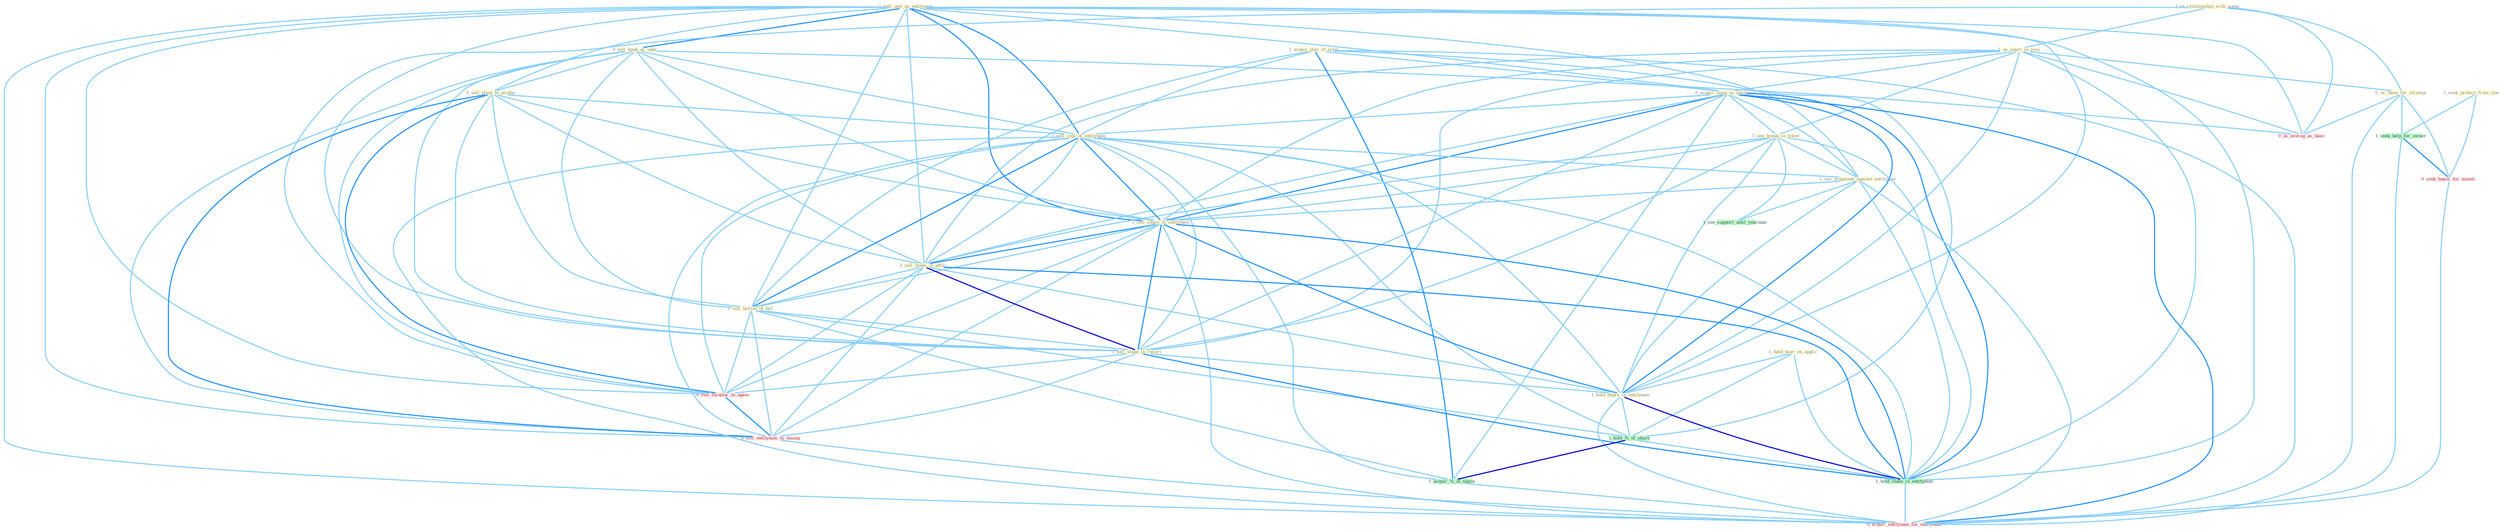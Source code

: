 Graph G{ 
    node
    [shape=polygon,style=filled,width=.5,height=.06,color="#BDFCC9",fixedsize=true,fontsize=4,
    fontcolor="#2f4f4f"];
    {node
    [color="#ffffe0", fontcolor="#8b7d6b"] "1_sell_unit_as_entitynam " "0_sell_bank_as_oper " "1_us_relationship_with_agenc " "1_us_spurt_in_issu " "0_sell_plant_to_produc " "1_acquir_piec_of_estat " "0_acquir_imag_in_entitynam " "0_us_them_for_strategi " "1_see_break_in_trend " "1_sell_copi_of_entitynam " "1_see_argument_against_entitynam " "1_sell_share_in_entitynam " "1_sell_stake_in_affili " "1_hold_hear_on_applic " "1_seek_protect_from_lawsuit " "1_sell_billion_of_bill " "1_sell_stake_in_resort " "1_hold_degre_in_entitynam "}
{node [color="#fff0f5", fontcolor="#b22222"] "0_seek_buyer_for_month " "0_sell_furnitur_to_agenc " "0_us_averag_as_base " "0_sell_entitynam_to_manag " "0_acquir_entitynam_for_entitynam "}
edge [color="#B0E2FF"];

	"1_sell_unit_as_entitynam " -- "0_sell_bank_as_oper " [w="2", color="#1e90ff" , len=0.8];
	"1_sell_unit_as_entitynam " -- "0_sell_plant_to_produc " [w="1", color="#87cefa" ];
	"1_sell_unit_as_entitynam " -- "0_acquir_imag_in_entitynam " [w="1", color="#87cefa" ];
	"1_sell_unit_as_entitynam " -- "1_sell_copi_of_entitynam " [w="2", color="#1e90ff" , len=0.8];
	"1_sell_unit_as_entitynam " -- "1_see_argument_against_entitynam " [w="1", color="#87cefa" ];
	"1_sell_unit_as_entitynam " -- "1_sell_share_in_entitynam " [w="2", color="#1e90ff" , len=0.8];
	"1_sell_unit_as_entitynam " -- "1_sell_stake_in_affili " [w="1", color="#87cefa" ];
	"1_sell_unit_as_entitynam " -- "1_sell_billion_of_bill " [w="1", color="#87cefa" ];
	"1_sell_unit_as_entitynam " -- "1_sell_stake_in_resort " [w="1", color="#87cefa" ];
	"1_sell_unit_as_entitynam " -- "1_hold_degre_in_entitynam " [w="1", color="#87cefa" ];
	"1_sell_unit_as_entitynam " -- "1_hold_stake_in_entitynam " [w="1", color="#87cefa" ];
	"1_sell_unit_as_entitynam " -- "0_sell_furnitur_to_agenc " [w="1", color="#87cefa" ];
	"1_sell_unit_as_entitynam " -- "0_us_averag_as_base " [w="1", color="#87cefa" ];
	"1_sell_unit_as_entitynam " -- "0_sell_entitynam_to_manag " [w="1", color="#87cefa" ];
	"1_sell_unit_as_entitynam " -- "0_acquir_entitynam_for_entitynam " [w="1", color="#87cefa" ];
	"0_sell_bank_as_oper " -- "0_sell_plant_to_produc " [w="1", color="#87cefa" ];
	"0_sell_bank_as_oper " -- "1_sell_copi_of_entitynam " [w="1", color="#87cefa" ];
	"0_sell_bank_as_oper " -- "1_sell_share_in_entitynam " [w="1", color="#87cefa" ];
	"0_sell_bank_as_oper " -- "1_sell_stake_in_affili " [w="1", color="#87cefa" ];
	"0_sell_bank_as_oper " -- "1_sell_billion_of_bill " [w="1", color="#87cefa" ];
	"0_sell_bank_as_oper " -- "1_sell_stake_in_resort " [w="1", color="#87cefa" ];
	"0_sell_bank_as_oper " -- "0_sell_furnitur_to_agenc " [w="1", color="#87cefa" ];
	"0_sell_bank_as_oper " -- "0_us_averag_as_base " [w="1", color="#87cefa" ];
	"0_sell_bank_as_oper " -- "0_sell_entitynam_to_manag " [w="1", color="#87cefa" ];
	"1_us_relationship_with_agenc " -- "1_us_spurt_in_issu " [w="1", color="#87cefa" ];
	"1_us_relationship_with_agenc " -- "0_us_them_for_strategi " [w="1", color="#87cefa" ];
	"1_us_relationship_with_agenc " -- "0_sell_furnitur_to_agenc " [w="1", color="#87cefa" ];
	"1_us_relationship_with_agenc " -- "0_us_averag_as_base " [w="1", color="#87cefa" ];
	"1_us_spurt_in_issu " -- "0_acquir_imag_in_entitynam " [w="1", color="#87cefa" ];
	"1_us_spurt_in_issu " -- "0_us_them_for_strategi " [w="1", color="#87cefa" ];
	"1_us_spurt_in_issu " -- "1_see_break_in_trend " [w="1", color="#87cefa" ];
	"1_us_spurt_in_issu " -- "1_sell_share_in_entitynam " [w="1", color="#87cefa" ];
	"1_us_spurt_in_issu " -- "1_sell_stake_in_affili " [w="1", color="#87cefa" ];
	"1_us_spurt_in_issu " -- "1_sell_stake_in_resort " [w="1", color="#87cefa" ];
	"1_us_spurt_in_issu " -- "1_hold_degre_in_entitynam " [w="1", color="#87cefa" ];
	"1_us_spurt_in_issu " -- "1_hold_stake_in_entitynam " [w="1", color="#87cefa" ];
	"1_us_spurt_in_issu " -- "0_us_averag_as_base " [w="1", color="#87cefa" ];
	"0_sell_plant_to_produc " -- "1_sell_copi_of_entitynam " [w="1", color="#87cefa" ];
	"0_sell_plant_to_produc " -- "1_sell_share_in_entitynam " [w="1", color="#87cefa" ];
	"0_sell_plant_to_produc " -- "1_sell_stake_in_affili " [w="1", color="#87cefa" ];
	"0_sell_plant_to_produc " -- "1_sell_billion_of_bill " [w="1", color="#87cefa" ];
	"0_sell_plant_to_produc " -- "1_sell_stake_in_resort " [w="1", color="#87cefa" ];
	"0_sell_plant_to_produc " -- "0_sell_furnitur_to_agenc " [w="2", color="#1e90ff" , len=0.8];
	"0_sell_plant_to_produc " -- "0_sell_entitynam_to_manag " [w="2", color="#1e90ff" , len=0.8];
	"1_acquir_piec_of_estat " -- "0_acquir_imag_in_entitynam " [w="1", color="#87cefa" ];
	"1_acquir_piec_of_estat " -- "1_sell_copi_of_entitynam " [w="1", color="#87cefa" ];
	"1_acquir_piec_of_estat " -- "1_sell_billion_of_bill " [w="1", color="#87cefa" ];
	"1_acquir_piec_of_estat " -- "1_hold_%_of_share " [w="1", color="#87cefa" ];
	"1_acquir_piec_of_estat " -- "1_acquir_%_of_share " [w="2", color="#1e90ff" , len=0.8];
	"1_acquir_piec_of_estat " -- "0_acquir_entitynam_for_entitynam " [w="1", color="#87cefa" ];
	"0_acquir_imag_in_entitynam " -- "1_see_break_in_trend " [w="1", color="#87cefa" ];
	"0_acquir_imag_in_entitynam " -- "1_sell_copi_of_entitynam " [w="1", color="#87cefa" ];
	"0_acquir_imag_in_entitynam " -- "1_see_argument_against_entitynam " [w="1", color="#87cefa" ];
	"0_acquir_imag_in_entitynam " -- "1_sell_share_in_entitynam " [w="2", color="#1e90ff" , len=0.8];
	"0_acquir_imag_in_entitynam " -- "1_sell_stake_in_affili " [w="1", color="#87cefa" ];
	"0_acquir_imag_in_entitynam " -- "1_sell_stake_in_resort " [w="1", color="#87cefa" ];
	"0_acquir_imag_in_entitynam " -- "1_hold_degre_in_entitynam " [w="2", color="#1e90ff" , len=0.8];
	"0_acquir_imag_in_entitynam " -- "1_hold_stake_in_entitynam " [w="2", color="#1e90ff" , len=0.8];
	"0_acquir_imag_in_entitynam " -- "1_acquir_%_of_share " [w="1", color="#87cefa" ];
	"0_acquir_imag_in_entitynam " -- "0_acquir_entitynam_for_entitynam " [w="2", color="#1e90ff" , len=0.8];
	"0_us_them_for_strategi " -- "1_seek_help_for_owner " [w="1", color="#87cefa" ];
	"0_us_them_for_strategi " -- "0_seek_buyer_for_month " [w="1", color="#87cefa" ];
	"0_us_them_for_strategi " -- "0_us_averag_as_base " [w="1", color="#87cefa" ];
	"0_us_them_for_strategi " -- "0_acquir_entitynam_for_entitynam " [w="1", color="#87cefa" ];
	"1_see_break_in_trend " -- "1_see_argument_against_entitynam " [w="1", color="#87cefa" ];
	"1_see_break_in_trend " -- "1_sell_share_in_entitynam " [w="1", color="#87cefa" ];
	"1_see_break_in_trend " -- "1_sell_stake_in_affili " [w="1", color="#87cefa" ];
	"1_see_break_in_trend " -- "1_sell_stake_in_resort " [w="1", color="#87cefa" ];
	"1_see_break_in_trend " -- "1_hold_degre_in_entitynam " [w="1", color="#87cefa" ];
	"1_see_break_in_trend " -- "1_hold_stake_in_entitynam " [w="1", color="#87cefa" ];
	"1_see_break_in_trend " -- "1_see_support_until_yearnum " [w="1", color="#87cefa" ];
	"1_sell_copi_of_entitynam " -- "1_see_argument_against_entitynam " [w="1", color="#87cefa" ];
	"1_sell_copi_of_entitynam " -- "1_sell_share_in_entitynam " [w="2", color="#1e90ff" , len=0.8];
	"1_sell_copi_of_entitynam " -- "1_sell_stake_in_affili " [w="1", color="#87cefa" ];
	"1_sell_copi_of_entitynam " -- "1_sell_billion_of_bill " [w="2", color="#1e90ff" , len=0.8];
	"1_sell_copi_of_entitynam " -- "1_sell_stake_in_resort " [w="1", color="#87cefa" ];
	"1_sell_copi_of_entitynam " -- "1_hold_degre_in_entitynam " [w="1", color="#87cefa" ];
	"1_sell_copi_of_entitynam " -- "1_hold_%_of_share " [w="1", color="#87cefa" ];
	"1_sell_copi_of_entitynam " -- "1_hold_stake_in_entitynam " [w="1", color="#87cefa" ];
	"1_sell_copi_of_entitynam " -- "1_acquir_%_of_share " [w="1", color="#87cefa" ];
	"1_sell_copi_of_entitynam " -- "0_sell_furnitur_to_agenc " [w="1", color="#87cefa" ];
	"1_sell_copi_of_entitynam " -- "0_sell_entitynam_to_manag " [w="1", color="#87cefa" ];
	"1_sell_copi_of_entitynam " -- "0_acquir_entitynam_for_entitynam " [w="1", color="#87cefa" ];
	"1_see_argument_against_entitynam " -- "1_sell_share_in_entitynam " [w="1", color="#87cefa" ];
	"1_see_argument_against_entitynam " -- "1_hold_degre_in_entitynam " [w="1", color="#87cefa" ];
	"1_see_argument_against_entitynam " -- "1_hold_stake_in_entitynam " [w="1", color="#87cefa" ];
	"1_see_argument_against_entitynam " -- "1_see_support_until_yearnum " [w="1", color="#87cefa" ];
	"1_see_argument_against_entitynam " -- "0_acquir_entitynam_for_entitynam " [w="1", color="#87cefa" ];
	"1_sell_share_in_entitynam " -- "1_sell_stake_in_affili " [w="2", color="#1e90ff" , len=0.8];
	"1_sell_share_in_entitynam " -- "1_sell_billion_of_bill " [w="1", color="#87cefa" ];
	"1_sell_share_in_entitynam " -- "1_sell_stake_in_resort " [w="2", color="#1e90ff" , len=0.8];
	"1_sell_share_in_entitynam " -- "1_hold_degre_in_entitynam " [w="2", color="#1e90ff" , len=0.8];
	"1_sell_share_in_entitynam " -- "1_hold_stake_in_entitynam " [w="2", color="#1e90ff" , len=0.8];
	"1_sell_share_in_entitynam " -- "0_sell_furnitur_to_agenc " [w="1", color="#87cefa" ];
	"1_sell_share_in_entitynam " -- "0_sell_entitynam_to_manag " [w="1", color="#87cefa" ];
	"1_sell_share_in_entitynam " -- "0_acquir_entitynam_for_entitynam " [w="1", color="#87cefa" ];
	"1_sell_stake_in_affili " -- "1_sell_billion_of_bill " [w="1", color="#87cefa" ];
	"1_sell_stake_in_affili " -- "1_sell_stake_in_resort " [w="3", color="#0000cd" , len=0.6];
	"1_sell_stake_in_affili " -- "1_hold_degre_in_entitynam " [w="1", color="#87cefa" ];
	"1_sell_stake_in_affili " -- "1_hold_stake_in_entitynam " [w="2", color="#1e90ff" , len=0.8];
	"1_sell_stake_in_affili " -- "0_sell_furnitur_to_agenc " [w="1", color="#87cefa" ];
	"1_sell_stake_in_affili " -- "0_sell_entitynam_to_manag " [w="1", color="#87cefa" ];
	"1_hold_hear_on_applic " -- "1_hold_degre_in_entitynam " [w="1", color="#87cefa" ];
	"1_hold_hear_on_applic " -- "1_hold_%_of_share " [w="1", color="#87cefa" ];
	"1_hold_hear_on_applic " -- "1_hold_stake_in_entitynam " [w="1", color="#87cefa" ];
	"1_seek_protect_from_lawsuit " -- "1_seek_help_for_owner " [w="1", color="#87cefa" ];
	"1_seek_protect_from_lawsuit " -- "0_seek_buyer_for_month " [w="1", color="#87cefa" ];
	"1_sell_billion_of_bill " -- "1_sell_stake_in_resort " [w="1", color="#87cefa" ];
	"1_sell_billion_of_bill " -- "1_hold_%_of_share " [w="1", color="#87cefa" ];
	"1_sell_billion_of_bill " -- "1_acquir_%_of_share " [w="1", color="#87cefa" ];
	"1_sell_billion_of_bill " -- "0_sell_furnitur_to_agenc " [w="1", color="#87cefa" ];
	"1_sell_billion_of_bill " -- "0_sell_entitynam_to_manag " [w="1", color="#87cefa" ];
	"1_sell_stake_in_resort " -- "1_hold_degre_in_entitynam " [w="1", color="#87cefa" ];
	"1_sell_stake_in_resort " -- "1_hold_stake_in_entitynam " [w="2", color="#1e90ff" , len=0.8];
	"1_sell_stake_in_resort " -- "0_sell_furnitur_to_agenc " [w="1", color="#87cefa" ];
	"1_sell_stake_in_resort " -- "0_sell_entitynam_to_manag " [w="1", color="#87cefa" ];
	"1_hold_degre_in_entitynam " -- "1_hold_%_of_share " [w="1", color="#87cefa" ];
	"1_hold_degre_in_entitynam " -- "1_hold_stake_in_entitynam " [w="3", color="#0000cd" , len=0.6];
	"1_hold_degre_in_entitynam " -- "0_acquir_entitynam_for_entitynam " [w="1", color="#87cefa" ];
	"1_hold_%_of_share " -- "1_hold_stake_in_entitynam " [w="1", color="#87cefa" ];
	"1_hold_%_of_share " -- "1_acquir_%_of_share " [w="3", color="#0000cd" , len=0.6];
	"1_hold_stake_in_entitynam " -- "0_acquir_entitynam_for_entitynam " [w="1", color="#87cefa" ];
	"1_seek_help_for_owner " -- "0_seek_buyer_for_month " [w="2", color="#1e90ff" , len=0.8];
	"1_seek_help_for_owner " -- "0_acquir_entitynam_for_entitynam " [w="1", color="#87cefa" ];
	"0_seek_buyer_for_month " -- "0_acquir_entitynam_for_entitynam " [w="1", color="#87cefa" ];
	"1_acquir_%_of_share " -- "0_acquir_entitynam_for_entitynam " [w="1", color="#87cefa" ];
	"0_sell_furnitur_to_agenc " -- "0_sell_entitynam_to_manag " [w="2", color="#1e90ff" , len=0.8];
	"0_sell_entitynam_to_manag " -- "0_acquir_entitynam_for_entitynam " [w="1", color="#87cefa" ];
}